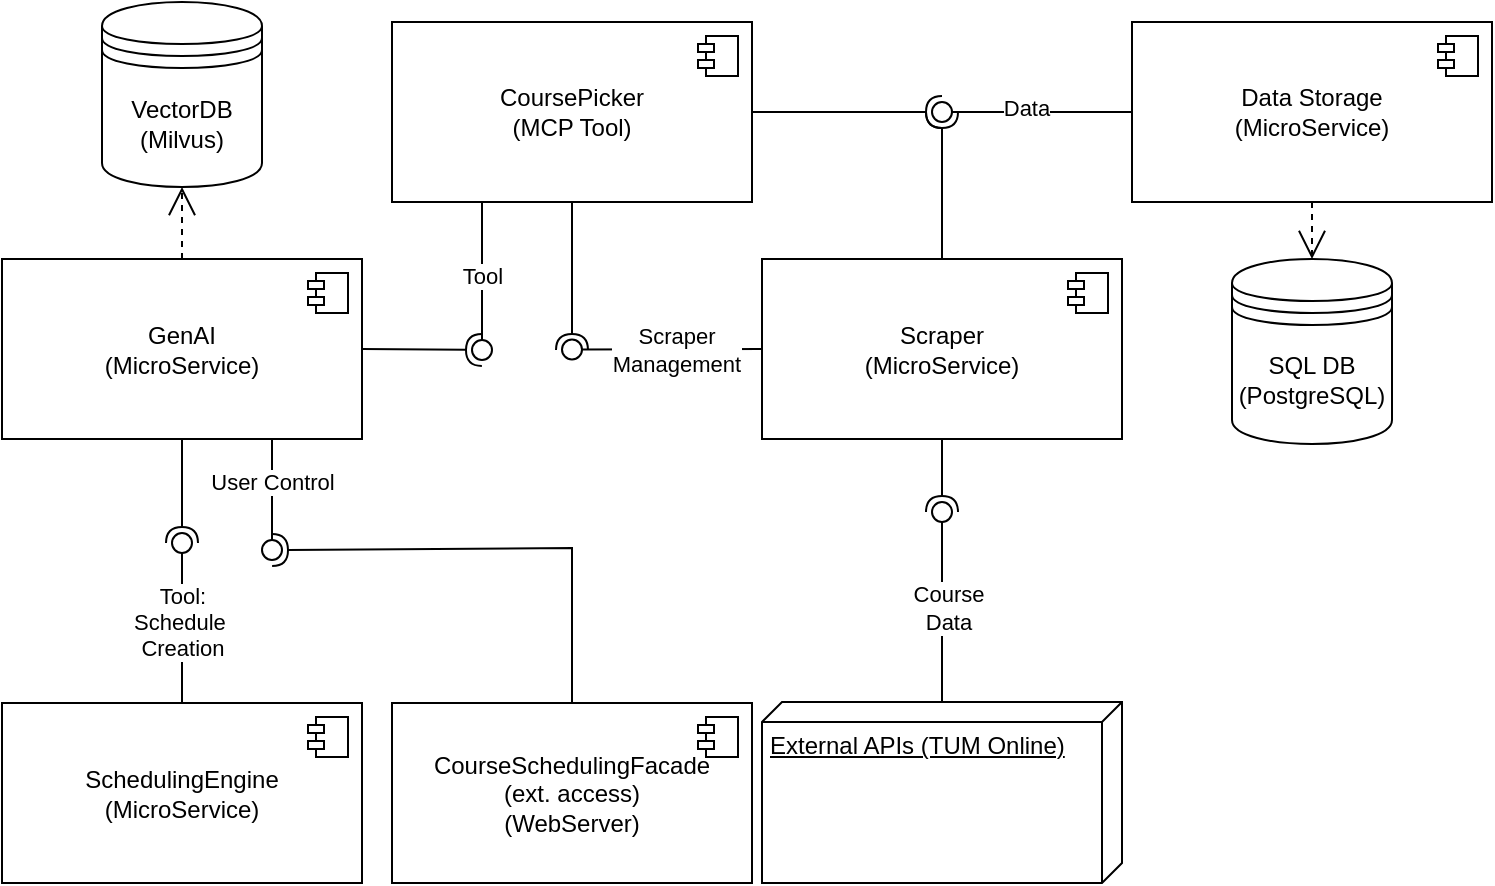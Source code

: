 <mxfile version="27.0.5">
  <diagram name="Page-1" id="Dk_haDUuOLy3mqZer4F_">
    <mxGraphModel dx="1296" dy="657" grid="1" gridSize="10" guides="1" tooltips="1" connect="1" arrows="1" fold="1" page="1" pageScale="1" pageWidth="850" pageHeight="1100" math="0" shadow="0">
      <root>
        <mxCell id="0" />
        <mxCell id="1" parent="0" />
        <mxCell id="XoFu5sJ54Jc3th5mFIoQ-2" value="&lt;div&gt;GenAI&lt;/div&gt;(MicroService)" style="html=1;dropTarget=0;whiteSpace=wrap;" parent="1" vertex="1">
          <mxGeometry x="50" y="488.5" width="180" height="90" as="geometry" />
        </mxCell>
        <mxCell id="XoFu5sJ54Jc3th5mFIoQ-3" value="" style="shape=module;jettyWidth=8;jettyHeight=4;" parent="XoFu5sJ54Jc3th5mFIoQ-2" vertex="1">
          <mxGeometry x="1" width="20" height="20" relative="1" as="geometry">
            <mxPoint x="-27" y="7" as="offset" />
          </mxGeometry>
        </mxCell>
        <mxCell id="XoFu5sJ54Jc3th5mFIoQ-4" value="&lt;div&gt;CoursePicker&lt;/div&gt;(MCP Tool)" style="html=1;dropTarget=0;whiteSpace=wrap;" parent="1" vertex="1">
          <mxGeometry x="245" y="370" width="180" height="90" as="geometry" />
        </mxCell>
        <mxCell id="XoFu5sJ54Jc3th5mFIoQ-5" value="" style="shape=module;jettyWidth=8;jettyHeight=4;" parent="XoFu5sJ54Jc3th5mFIoQ-4" vertex="1">
          <mxGeometry x="1" width="20" height="20" relative="1" as="geometry">
            <mxPoint x="-27" y="7" as="offset" />
          </mxGeometry>
        </mxCell>
        <mxCell id="XoFu5sJ54Jc3th5mFIoQ-6" value="" style="rounded=0;orthogonalLoop=1;jettySize=auto;html=1;endArrow=halfCircle;endFill=0;endSize=6;strokeWidth=1;sketch=0;exitX=1;exitY=0.5;exitDx=0;exitDy=0;" parent="1" source="XoFu5sJ54Jc3th5mFIoQ-2" edge="1">
          <mxGeometry relative="1" as="geometry">
            <mxPoint x="230" y="532.0" as="sourcePoint" />
            <mxPoint x="290" y="534" as="targetPoint" />
          </mxGeometry>
        </mxCell>
        <mxCell id="XoFu5sJ54Jc3th5mFIoQ-7" value="" style="rounded=0;orthogonalLoop=1;jettySize=auto;html=1;endArrow=oval;endFill=0;sketch=0;sourcePerimeterSpacing=0;targetPerimeterSpacing=0;endSize=10;exitX=0.25;exitY=1;exitDx=0;exitDy=0;" parent="1" source="XoFu5sJ54Jc3th5mFIoQ-4" edge="1">
          <mxGeometry relative="1" as="geometry">
            <mxPoint x="289.94" y="464" as="sourcePoint" />
            <mxPoint x="290" y="534" as="targetPoint" />
          </mxGeometry>
        </mxCell>
        <mxCell id="XoFu5sJ54Jc3th5mFIoQ-8" value="Tool" style="edgeLabel;html=1;align=center;verticalAlign=middle;resizable=0;points=[];" parent="XoFu5sJ54Jc3th5mFIoQ-7" vertex="1" connectable="0">
          <mxGeometry x="0.409" y="-1" relative="1" as="geometry">
            <mxPoint x="1" y="-15" as="offset" />
          </mxGeometry>
        </mxCell>
        <mxCell id="XoFu5sJ54Jc3th5mFIoQ-9" value="" style="ellipse;whiteSpace=wrap;html=1;align=center;aspect=fixed;fillColor=none;strokeColor=none;resizable=0;perimeter=centerPerimeter;rotatable=0;allowArrows=0;points=[];outlineConnect=1;" parent="1" vertex="1">
          <mxGeometry x="355" y="588" width="10" height="10" as="geometry" />
        </mxCell>
        <mxCell id="XoFu5sJ54Jc3th5mFIoQ-10" value="&lt;div&gt;SchedulingEngine&lt;/div&gt;(MicroService)" style="html=1;dropTarget=0;whiteSpace=wrap;" parent="1" vertex="1">
          <mxGeometry x="50" y="710.5" width="180" height="90" as="geometry" />
        </mxCell>
        <mxCell id="XoFu5sJ54Jc3th5mFIoQ-11" value="" style="shape=module;jettyWidth=8;jettyHeight=4;" parent="XoFu5sJ54Jc3th5mFIoQ-10" vertex="1">
          <mxGeometry x="1" width="20" height="20" relative="1" as="geometry">
            <mxPoint x="-27" y="7" as="offset" />
          </mxGeometry>
        </mxCell>
        <mxCell id="XoFu5sJ54Jc3th5mFIoQ-13" value="" style="rounded=0;orthogonalLoop=1;jettySize=auto;html=1;endArrow=oval;endFill=0;sketch=0;sourcePerimeterSpacing=0;targetPerimeterSpacing=0;endSize=10;exitX=0.5;exitY=0;exitDx=0;exitDy=0;" parent="1" source="XoFu5sJ54Jc3th5mFIoQ-10" edge="1">
          <mxGeometry relative="1" as="geometry">
            <mxPoint x="200" y="656.5" as="sourcePoint" />
            <mxPoint x="140" y="630.5" as="targetPoint" />
          </mxGeometry>
        </mxCell>
        <mxCell id="XoFu5sJ54Jc3th5mFIoQ-14" value="&lt;div&gt;Tool:&lt;/div&gt;&lt;div&gt;Schedule&amp;nbsp;&lt;/div&gt;&lt;div&gt;Creation&lt;/div&gt;" style="edgeLabel;html=1;align=center;verticalAlign=middle;resizable=0;points=[];" parent="XoFu5sJ54Jc3th5mFIoQ-13" vertex="1" connectable="0">
          <mxGeometry x="-0.18" y="-2" relative="1" as="geometry">
            <mxPoint x="-2" y="-8" as="offset" />
          </mxGeometry>
        </mxCell>
        <mxCell id="XoFu5sJ54Jc3th5mFIoQ-15" value="" style="ellipse;whiteSpace=wrap;html=1;align=center;aspect=fixed;fillColor=none;strokeColor=none;resizable=0;perimeter=centerPerimeter;rotatable=0;allowArrows=0;points=[];outlineConnect=1;" parent="1" vertex="1">
          <mxGeometry x="175" y="540.5" width="10" height="10" as="geometry" />
        </mxCell>
        <mxCell id="XoFu5sJ54Jc3th5mFIoQ-16" value="&lt;div&gt;Scraper&lt;/div&gt;&lt;div&gt;(MicroService)&lt;/div&gt;" style="html=1;dropTarget=0;whiteSpace=wrap;" parent="1" vertex="1">
          <mxGeometry x="430" y="488.5" width="180" height="90" as="geometry" />
        </mxCell>
        <mxCell id="XoFu5sJ54Jc3th5mFIoQ-17" value="" style="shape=module;jettyWidth=8;jettyHeight=4;" parent="XoFu5sJ54Jc3th5mFIoQ-16" vertex="1">
          <mxGeometry x="1" width="20" height="20" relative="1" as="geometry">
            <mxPoint x="-27" y="7" as="offset" />
          </mxGeometry>
        </mxCell>
        <mxCell id="XoFu5sJ54Jc3th5mFIoQ-18" value="&lt;div&gt;External APIs (TUM Online)&lt;/div&gt;" style="verticalAlign=top;align=left;spacingTop=8;spacingLeft=2;spacingRight=12;shape=cube;size=10;direction=south;fontStyle=4;html=1;whiteSpace=wrap;" parent="1" vertex="1">
          <mxGeometry x="430" y="710" width="180" height="90.5" as="geometry" />
        </mxCell>
        <mxCell id="XoFu5sJ54Jc3th5mFIoQ-20" value="" style="rounded=0;orthogonalLoop=1;jettySize=auto;html=1;endArrow=oval;endFill=0;sketch=0;sourcePerimeterSpacing=0;targetPerimeterSpacing=0;endSize=10;" parent="1" source="XoFu5sJ54Jc3th5mFIoQ-18" target="XoFu5sJ54Jc3th5mFIoQ-22" edge="1">
          <mxGeometry relative="1" as="geometry">
            <mxPoint x="630" y="815" as="sourcePoint" />
            <mxPoint x="520" y="745" as="targetPoint" />
          </mxGeometry>
        </mxCell>
        <mxCell id="XoFu5sJ54Jc3th5mFIoQ-21" value="&lt;div align=&quot;center&quot;&gt;Course&lt;/div&gt;&lt;div align=&quot;center&quot;&gt;Data&lt;/div&gt;" style="edgeLabel;html=1;align=center;verticalAlign=middle;resizable=0;points=[];" parent="XoFu5sJ54Jc3th5mFIoQ-20" vertex="1" connectable="0">
          <mxGeometry x="-0.012" y="-3" relative="1" as="geometry">
            <mxPoint as="offset" />
          </mxGeometry>
        </mxCell>
        <mxCell id="XoFu5sJ54Jc3th5mFIoQ-26" value="" style="ellipse;whiteSpace=wrap;html=1;align=center;aspect=fixed;fillColor=none;strokeColor=none;resizable=0;perimeter=centerPerimeter;rotatable=0;allowArrows=0;points=[];outlineConnect=1;" parent="1" vertex="1">
          <mxGeometry x="285" y="728" width="10" height="10" as="geometry" />
        </mxCell>
        <mxCell id="XoFu5sJ54Jc3th5mFIoQ-27" value="&lt;div&gt;Data Storage&lt;/div&gt;&lt;div&gt;(MicroService)&lt;/div&gt;" style="html=1;dropTarget=0;whiteSpace=wrap;" parent="1" vertex="1">
          <mxGeometry x="615" y="370" width="180" height="90" as="geometry" />
        </mxCell>
        <mxCell id="XoFu5sJ54Jc3th5mFIoQ-28" value="" style="shape=module;jettyWidth=8;jettyHeight=4;" parent="XoFu5sJ54Jc3th5mFIoQ-27" vertex="1">
          <mxGeometry x="1" width="20" height="20" relative="1" as="geometry">
            <mxPoint x="-27" y="7" as="offset" />
          </mxGeometry>
        </mxCell>
        <mxCell id="XoFu5sJ54Jc3th5mFIoQ-30" value="" style="rounded=0;orthogonalLoop=1;jettySize=auto;html=1;endArrow=halfCircle;endFill=0;endSize=6;strokeWidth=1;sketch=0;exitX=0.5;exitY=0;exitDx=0;exitDy=0;" parent="1" source="XoFu5sJ54Jc3th5mFIoQ-16" edge="1">
          <mxGeometry relative="1" as="geometry">
            <mxPoint x="520" y="483.5" as="sourcePoint" />
            <mxPoint x="520" y="415" as="targetPoint" />
          </mxGeometry>
        </mxCell>
        <mxCell id="XoFu5sJ54Jc3th5mFIoQ-31" value="" style="ellipse;whiteSpace=wrap;html=1;align=center;aspect=fixed;fillColor=none;strokeColor=none;resizable=0;perimeter=centerPerimeter;rotatable=0;allowArrows=0;points=[];outlineConnect=1;" parent="1" vertex="1">
          <mxGeometry x="315" y="628" width="10" height="10" as="geometry" />
        </mxCell>
        <mxCell id="XoFu5sJ54Jc3th5mFIoQ-32" value="" style="rounded=0;orthogonalLoop=1;jettySize=auto;html=1;endArrow=halfCircle;endFill=0;endSize=6;strokeWidth=1;sketch=0;exitX=0.5;exitY=1;exitDx=0;exitDy=0;" parent="1" source="XoFu5sJ54Jc3th5mFIoQ-4" edge="1">
          <mxGeometry relative="1" as="geometry">
            <mxPoint x="335" y="464" as="sourcePoint" />
            <mxPoint x="335" y="534" as="targetPoint" />
          </mxGeometry>
        </mxCell>
        <mxCell id="XoFu5sJ54Jc3th5mFIoQ-33" value="" style="rounded=0;orthogonalLoop=1;jettySize=auto;html=1;endArrow=oval;endFill=0;sketch=0;sourcePerimeterSpacing=0;targetPerimeterSpacing=0;endSize=10;exitX=0;exitY=0.5;exitDx=0;exitDy=0;" parent="1" source="XoFu5sJ54Jc3th5mFIoQ-16" edge="1">
          <mxGeometry relative="1" as="geometry">
            <mxPoint x="425" y="533.25" as="sourcePoint" />
            <mxPoint x="335" y="533.75" as="targetPoint" />
          </mxGeometry>
        </mxCell>
        <mxCell id="XoFu5sJ54Jc3th5mFIoQ-34" value="Scraper&lt;br&gt;Management" style="edgeLabel;html=1;align=center;verticalAlign=middle;resizable=0;points=[];" parent="XoFu5sJ54Jc3th5mFIoQ-33" vertex="1" connectable="0">
          <mxGeometry x="0.434" y="2" relative="1" as="geometry">
            <mxPoint x="25" y="-2" as="offset" />
          </mxGeometry>
        </mxCell>
        <mxCell id="XoFu5sJ54Jc3th5mFIoQ-35" value="&lt;div&gt;VectorDB&lt;/div&gt;&lt;div&gt;(Milvus)&lt;/div&gt;" style="shape=datastore;whiteSpace=wrap;html=1;" parent="1" vertex="1">
          <mxGeometry x="100" y="360" width="80" height="92.5" as="geometry" />
        </mxCell>
        <mxCell id="XoFu5sJ54Jc3th5mFIoQ-36" value="" style="rounded=0;orthogonalLoop=1;jettySize=auto;html=1;endArrow=halfCircle;endFill=0;endSize=6;strokeWidth=1;sketch=0;exitX=1;exitY=0.5;exitDx=0;exitDy=0;" parent="1" source="XoFu5sJ54Jc3th5mFIoQ-4" edge="1">
          <mxGeometry relative="1" as="geometry">
            <mxPoint x="425" y="415" as="sourcePoint" />
            <mxPoint x="520" y="415" as="targetPoint" />
          </mxGeometry>
        </mxCell>
        <mxCell id="XoFu5sJ54Jc3th5mFIoQ-37" value="" style="rounded=0;orthogonalLoop=1;jettySize=auto;html=1;endArrow=oval;endFill=0;sketch=0;sourcePerimeterSpacing=0;targetPerimeterSpacing=0;endSize=10;exitX=0;exitY=0.5;exitDx=0;exitDy=0;" parent="1" source="XoFu5sJ54Jc3th5mFIoQ-27" edge="1">
          <mxGeometry relative="1" as="geometry">
            <mxPoint x="565" y="422" as="sourcePoint" />
            <mxPoint x="520" y="415" as="targetPoint" />
          </mxGeometry>
        </mxCell>
        <mxCell id="XoFu5sJ54Jc3th5mFIoQ-38" value="Data" style="edgeLabel;html=1;align=center;verticalAlign=middle;resizable=0;points=[];" parent="XoFu5sJ54Jc3th5mFIoQ-37" vertex="1" connectable="0">
          <mxGeometry x="0.12" y="-2" relative="1" as="geometry">
            <mxPoint as="offset" />
          </mxGeometry>
        </mxCell>
        <mxCell id="XoFu5sJ54Jc3th5mFIoQ-42" value="" style="rounded=0;orthogonalLoop=1;jettySize=auto;html=1;endArrow=halfCircle;endFill=0;endSize=6;strokeWidth=1;sketch=0;exitX=0.5;exitY=1;exitDx=0;exitDy=0;" parent="1" source="XoFu5sJ54Jc3th5mFIoQ-2" edge="1">
          <mxGeometry relative="1" as="geometry">
            <mxPoint x="230" y="573.5" as="sourcePoint" />
            <mxPoint x="140" y="630.5" as="targetPoint" />
          </mxGeometry>
        </mxCell>
        <mxCell id="3cqMvHMkuWLFvia8Z_gC-1" value="&lt;div&gt;CourseSchedulingFacade&lt;/div&gt;&lt;div&gt;(ext. access)&lt;/div&gt;&lt;div&gt;(WebServer)&lt;/div&gt;" style="html=1;dropTarget=0;whiteSpace=wrap;" vertex="1" parent="1">
          <mxGeometry x="245" y="710.5" width="180" height="90" as="geometry" />
        </mxCell>
        <mxCell id="3cqMvHMkuWLFvia8Z_gC-2" value="" style="shape=module;jettyWidth=8;jettyHeight=4;" vertex="1" parent="3cqMvHMkuWLFvia8Z_gC-1">
          <mxGeometry x="1" width="20" height="20" relative="1" as="geometry">
            <mxPoint x="-27" y="7" as="offset" />
          </mxGeometry>
        </mxCell>
        <mxCell id="3cqMvHMkuWLFvia8Z_gC-3" value="" style="rounded=0;orthogonalLoop=1;jettySize=auto;html=1;endArrow=halfCircle;endFill=0;endSize=6;strokeWidth=1;sketch=0;exitX=0.5;exitY=0;exitDx=0;exitDy=0;entryX=0.833;entryY=0.467;entryDx=0;entryDy=0;entryPerimeter=0;" edge="1" target="3cqMvHMkuWLFvia8Z_gC-5" parent="1" source="3cqMvHMkuWLFvia8Z_gC-1">
          <mxGeometry relative="1" as="geometry">
            <mxPoint x="320" y="650" as="sourcePoint" />
            <mxPoint x="335" y="600" as="targetPoint" />
            <Array as="points">
              <mxPoint x="335" y="633" />
            </Array>
          </mxGeometry>
        </mxCell>
        <mxCell id="3cqMvHMkuWLFvia8Z_gC-6" value="" style="rounded=0;orthogonalLoop=1;jettySize=auto;html=1;endArrow=oval;endFill=0;sketch=0;sourcePerimeterSpacing=0;targetPerimeterSpacing=0;endSize=10;exitX=0.75;exitY=1;exitDx=0;exitDy=0;" edge="1" parent="1" source="XoFu5sJ54Jc3th5mFIoQ-2" target="3cqMvHMkuWLFvia8Z_gC-5">
          <mxGeometry relative="1" as="geometry">
            <mxPoint x="185" y="579" as="sourcePoint" />
            <mxPoint x="185" y="630" as="targetPoint" />
          </mxGeometry>
        </mxCell>
        <mxCell id="3cqMvHMkuWLFvia8Z_gC-7" value="User Control" style="edgeLabel;html=1;align=center;verticalAlign=middle;resizable=0;points=[];" vertex="1" connectable="0" parent="3cqMvHMkuWLFvia8Z_gC-6">
          <mxGeometry x="-0.451" y="-2" relative="1" as="geometry">
            <mxPoint x="2" y="6" as="offset" />
          </mxGeometry>
        </mxCell>
        <mxCell id="3cqMvHMkuWLFvia8Z_gC-5" value="" style="ellipse;whiteSpace=wrap;html=1;align=center;aspect=fixed;fillColor=none;strokeColor=none;resizable=0;perimeter=centerPerimeter;rotatable=0;allowArrows=0;points=[];outlineConnect=1;" vertex="1" parent="1">
          <mxGeometry x="180" y="629" width="10" height="10" as="geometry" />
        </mxCell>
        <mxCell id="3cqMvHMkuWLFvia8Z_gC-8" value="&lt;div&gt;SQL DB&lt;/div&gt;&lt;div&gt;(PostgreSQL)&lt;/div&gt;" style="shape=datastore;whiteSpace=wrap;html=1;" vertex="1" parent="1">
          <mxGeometry x="665" y="488.5" width="80" height="92.5" as="geometry" />
        </mxCell>
        <mxCell id="3cqMvHMkuWLFvia8Z_gC-9" value="" style="rounded=0;orthogonalLoop=1;jettySize=auto;html=1;endArrow=halfCircle;endFill=0;endSize=6;strokeWidth=1;sketch=0;exitX=0.5;exitY=1;exitDx=0;exitDy=0;" edge="1" parent="1" source="XoFu5sJ54Jc3th5mFIoQ-16" target="XoFu5sJ54Jc3th5mFIoQ-22">
          <mxGeometry relative="1" as="geometry">
            <mxPoint x="520" y="579" as="sourcePoint" />
            <mxPoint x="520" y="620" as="targetPoint" />
          </mxGeometry>
        </mxCell>
        <mxCell id="XoFu5sJ54Jc3th5mFIoQ-22" value="" style="ellipse;whiteSpace=wrap;html=1;align=center;aspect=fixed;fillColor=none;strokeColor=none;resizable=0;perimeter=centerPerimeter;rotatable=0;allowArrows=0;points=[];outlineConnect=1;" parent="1" vertex="1">
          <mxGeometry x="515" y="610" width="10" height="10" as="geometry" />
        </mxCell>
        <mxCell id="3cqMvHMkuWLFvia8Z_gC-10" value="" style="endArrow=open;endSize=12;dashed=1;html=1;rounded=0;exitX=0.5;exitY=0;exitDx=0;exitDy=0;entryX=0.5;entryY=1;entryDx=0;entryDy=0;" edge="1" parent="1" source="XoFu5sJ54Jc3th5mFIoQ-2" target="XoFu5sJ54Jc3th5mFIoQ-35">
          <mxGeometry x="0.782" y="-31" width="160" relative="1" as="geometry">
            <mxPoint x="40" y="450" as="sourcePoint" />
            <mxPoint x="200" y="450" as="targetPoint" />
            <mxPoint as="offset" />
          </mxGeometry>
        </mxCell>
        <mxCell id="3cqMvHMkuWLFvia8Z_gC-11" value="" style="endArrow=open;endSize=12;dashed=1;html=1;rounded=0;exitX=0.5;exitY=1;exitDx=0;exitDy=0;entryX=0.5;entryY=0;entryDx=0;entryDy=0;" edge="1" parent="1" source="XoFu5sJ54Jc3th5mFIoQ-27" target="3cqMvHMkuWLFvia8Z_gC-8">
          <mxGeometry x="0.782" y="-31" width="160" relative="1" as="geometry">
            <mxPoint x="620" y="646" as="sourcePoint" />
            <mxPoint x="620" y="610" as="targetPoint" />
            <mxPoint as="offset" />
          </mxGeometry>
        </mxCell>
      </root>
    </mxGraphModel>
  </diagram>
</mxfile>
